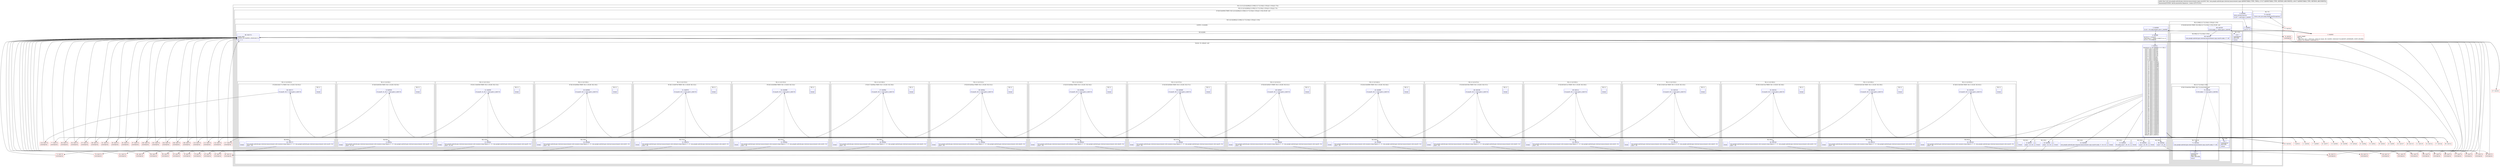 digraph "CFG forcom.google.android.gms.internal.measurement.zzgm.zzc(Ljava\/lang\/Object;Ljava\/lang\/Object;)V" {
subgraph cluster_Region_265218184 {
label = "R(1:(2:(3:1|(3:4|5|66)|(2:(2:69|(2:(2:71|118)|(1:120)))|(1:119)))|(1:73)))";
node [shape=record,color=blue];
subgraph cluster_Region_1425878573 {
label = "R(2:(3:1|(3:4|5|66)|(2:(2:69|(2:(2:71|118)|(1:120)))|(1:119)))|(1:73))";
node [shape=record,color=blue];
subgraph cluster_IfRegion_1589526371 {
label = "IF [B:0:0x0000] THEN: R(3:1|(3:4|5|66)|(2:(2:69|(2:(2:71|118)|(1:120)))|(1:119))) ELSE: null";
node [shape=record,color=blue];
Node_0 [shape=record,label="{0\:\ 0x0000|MTH_ENTER_BLOCK\l|if (r8 != null) goto L_0x0002\l}"];
subgraph cluster_Region_793051802 {
label = "R(3:1|(3:4|5|66)|(2:(2:69|(2:(2:71|118)|(1:120)))|(1:119)))";
node [shape=record,color=blue];
Node_1 [shape=record,label="{1\:\ 0x0002|int r0 = 0\l}"];
subgraph cluster_LoopRegion_627532519 {
label = "LOOP:0: (3:4|5|66)";
node [shape=record,color=blue];
Node_3 [shape=record,label="{3\:\ 0x0006|if (r0 \< r6.zzakj.length) goto L_0x0008\l}"];
subgraph cluster_Region_791743693 {
label = "R(3:4|5|66)";
node [shape=record,color=blue];
Node_4 [shape=record,label="{4\:\ 0x0008|int int r1 = zzca(r0)\llong long r2 = (long) (1048575 & r1)\lint r4 = r6.zzakj[r0]\l}"];
subgraph cluster_SwitchRegion_506220921 {
label = "Switch: 24, default: null";
node [shape=record,color=blue];
Node_5 [shape=record,label="{5\:\ 0x001a|switch(((r1 & 267386880) \>\>\> 20)) \{\l    case 0: goto L_0x016d;\l    case 1: goto L_0x015c;\l    case 2: goto L_0x014b;\l    case 3: goto L_0x013a;\l    case 4: goto L_0x0129;\l    case 5: goto L_0x0118;\l    case 6: goto L_0x0107;\l    case 7: goto L_0x00f5;\l    case 8: goto L_0x00e3;\l    case 9: goto L_0x00de;\l    case 10: goto L_0x00cc;\l    case 11: goto L_0x00ba;\l    case 12: goto L_0x00a8;\l    case 13: goto L_0x0096;\l    case 14: goto L_0x0084;\l    case 15: goto L_0x0072;\l    case 16: goto L_0x0060;\l    case 17: goto L_0x005b;\l    case 18: goto L_0x0054;\l    case 19: goto L_0x0054;\l    case 20: goto L_0x0054;\l    case 21: goto L_0x0054;\l    case 22: goto L_0x0054;\l    case 23: goto L_0x0054;\l    case 24: goto L_0x0054;\l    case 25: goto L_0x0054;\l    case 26: goto L_0x0054;\l    case 27: goto L_0x0054;\l    case 28: goto L_0x0054;\l    case 29: goto L_0x0054;\l    case 30: goto L_0x0054;\l    case 31: goto L_0x0054;\l    case 32: goto L_0x0054;\l    case 33: goto L_0x0054;\l    case 34: goto L_0x0054;\l    case 35: goto L_0x0054;\l    case 36: goto L_0x0054;\l    case 37: goto L_0x0054;\l    case 38: goto L_0x0054;\l    case 39: goto L_0x0054;\l    case 40: goto L_0x0054;\l    case 41: goto L_0x0054;\l    case 42: goto L_0x0054;\l    case 43: goto L_0x0054;\l    case 44: goto L_0x0054;\l    case 45: goto L_0x0054;\l    case 46: goto L_0x0054;\l    case 47: goto L_0x0054;\l    case 48: goto L_0x0054;\l    case 49: goto L_0x0054;\l    case 50: goto L_0x004d;\l    case 51: goto L_0x003b;\l    case 52: goto L_0x003b;\l    case 53: goto L_0x003b;\l    case 54: goto L_0x003b;\l    case 55: goto L_0x003b;\l    case 56: goto L_0x003b;\l    case 57: goto L_0x003b;\l    case 58: goto L_0x003b;\l    case 59: goto L_0x003b;\l    case 60: goto L_0x0036;\l    case 61: goto L_0x0024;\l    case 62: goto L_0x0024;\l    case 63: goto L_0x0024;\l    case 64: goto L_0x0024;\l    case 65: goto L_0x0024;\l    case 66: goto L_0x0024;\l    case 67: goto L_0x0024;\l    case 68: goto L_0x001f;\l    default: goto L_0x001d;\l\}\l}"];
subgraph cluster_Region_626264056 {
label = "R(1:(1:1)(2:65|1))";
node [shape=record,color=blue];
subgraph cluster_IfRegion_364021070 {
label = "IF [B:64:0x0171] THEN: R(1:1) ELSE: R(2:65|1)";
node [shape=record,color=blue];
Node_64 [shape=record,label="{64\:\ 0x0171|if (zza(r8, r0) != true) goto L_0x017d\l}"];
subgraph cluster_Region_1562780018 {
label = "R(1:1)";
node [shape=record,color=blue];
Node_InsnContainer_1612181693 [shape=record,label="{|break\l}"];
}
subgraph cluster_Region_308548784 {
label = "R(2:65|1)";
node [shape=record,color=blue];
Node_65 [shape=record,label="{65\:\ 0x0173|com.google.android.gms.internal.measurement.zzhv.zza((java.lang.Object) r7, r2, com.google.android.gms.internal.measurement.zzhv.zzo(r8, r2))\lzzb(r7, r0)\l}"];
Node_InsnContainer_1333632763 [shape=record,label="{|break\l}"];
}
}
}
subgraph cluster_Region_1251162923 {
label = "R(1:(1:1)(2:62|1))";
node [shape=record,color=blue];
subgraph cluster_IfRegion_210385985 {
label = "IF [B:61:0x0160] THEN: R(1:1) ELSE: R(2:62|1)";
node [shape=record,color=blue];
Node_61 [shape=record,label="{61\:\ 0x0160|if (zza(r8, r0) != true) goto L_0x017d\l}"];
subgraph cluster_Region_642956986 {
label = "R(1:1)";
node [shape=record,color=blue];
Node_InsnContainer_2032087253 [shape=record,label="{|break\l}"];
}
subgraph cluster_Region_737812089 {
label = "R(2:62|1)";
node [shape=record,color=blue];
Node_62 [shape=record,label="{62\:\ 0x0162|com.google.android.gms.internal.measurement.zzhv.zza((java.lang.Object) r7, r2, com.google.android.gms.internal.measurement.zzhv.zzn(r8, r2))\lzzb(r7, r0)\l}"];
Node_InsnContainer_1513546571 [shape=record,label="{|break\l}"];
}
}
}
subgraph cluster_Region_154124613 {
label = "R(1:(1:1)(2:59|1))";
node [shape=record,color=blue];
subgraph cluster_IfRegion_711157437 {
label = "IF [B:58:0x014f] THEN: R(1:1) ELSE: R(2:59|1)";
node [shape=record,color=blue];
Node_58 [shape=record,label="{58\:\ 0x014f|if (zza(r8, r0) != true) goto L_0x017d\l}"];
subgraph cluster_Region_976947636 {
label = "R(1:1)";
node [shape=record,color=blue];
Node_InsnContainer_983703486 [shape=record,label="{|break\l}"];
}
subgraph cluster_Region_412100309 {
label = "R(2:59|1)";
node [shape=record,color=blue];
Node_59 [shape=record,label="{59\:\ 0x0151|com.google.android.gms.internal.measurement.zzhv.zza((java.lang.Object) r7, r2, com.google.android.gms.internal.measurement.zzhv.zzl(r8, r2))\lzzb(r7, r0)\l}"];
Node_InsnContainer_1466146586 [shape=record,label="{|break\l}"];
}
}
}
subgraph cluster_Region_540105050 {
label = "R(1:(1:1)(2:56|1))";
node [shape=record,color=blue];
subgraph cluster_IfRegion_1160079794 {
label = "IF [B:55:0x013e] THEN: R(1:1) ELSE: R(2:56|1)";
node [shape=record,color=blue];
Node_55 [shape=record,label="{55\:\ 0x013e|if (zza(r8, r0) != true) goto L_0x017d\l}"];
subgraph cluster_Region_1109754433 {
label = "R(1:1)";
node [shape=record,color=blue];
Node_InsnContainer_1758476884 [shape=record,label="{|break\l}"];
}
subgraph cluster_Region_1045937849 {
label = "R(2:56|1)";
node [shape=record,color=blue];
Node_56 [shape=record,label="{56\:\ 0x0140|com.google.android.gms.internal.measurement.zzhv.zza((java.lang.Object) r7, r2, com.google.android.gms.internal.measurement.zzhv.zzl(r8, r2))\lzzb(r7, r0)\l}"];
Node_InsnContainer_587264795 [shape=record,label="{|break\l}"];
}
}
}
subgraph cluster_Region_156341672 {
label = "R(1:(1:1)(2:53|1))";
node [shape=record,color=blue];
subgraph cluster_IfRegion_263217472 {
label = "IF [B:52:0x012d] THEN: R(1:1) ELSE: R(2:53|1)";
node [shape=record,color=blue];
Node_52 [shape=record,label="{52\:\ 0x012d|if (zza(r8, r0) != true) goto L_0x017d\l}"];
subgraph cluster_Region_1728588105 {
label = "R(1:1)";
node [shape=record,color=blue];
Node_InsnContainer_241417574 [shape=record,label="{|break\l}"];
}
subgraph cluster_Region_370104557 {
label = "R(2:53|1)";
node [shape=record,color=blue];
Node_53 [shape=record,label="{53\:\ 0x012f|com.google.android.gms.internal.measurement.zzhv.zzb((java.lang.Object) r7, r2, com.google.android.gms.internal.measurement.zzhv.zzk(r8, r2))\lzzb(r7, r0)\l}"];
Node_InsnContainer_710872986 [shape=record,label="{|break\l}"];
}
}
}
subgraph cluster_Region_791032748 {
label = "R(1:(1:1)(2:50|1))";
node [shape=record,color=blue];
subgraph cluster_IfRegion_2013911911 {
label = "IF [B:49:0x011c] THEN: R(1:1) ELSE: R(2:50|1)";
node [shape=record,color=blue];
Node_49 [shape=record,label="{49\:\ 0x011c|if (zza(r8, r0) != true) goto L_0x017d\l}"];
subgraph cluster_Region_155325792 {
label = "R(1:1)";
node [shape=record,color=blue];
Node_InsnContainer_450433443 [shape=record,label="{|break\l}"];
}
subgraph cluster_Region_2066223273 {
label = "R(2:50|1)";
node [shape=record,color=blue];
Node_50 [shape=record,label="{50\:\ 0x011e|com.google.android.gms.internal.measurement.zzhv.zza((java.lang.Object) r7, r2, com.google.android.gms.internal.measurement.zzhv.zzl(r8, r2))\lzzb(r7, r0)\l}"];
Node_InsnContainer_1219030717 [shape=record,label="{|break\l}"];
}
}
}
subgraph cluster_Region_1443696471 {
label = "R(1:(1:1)(2:47|1))";
node [shape=record,color=blue];
subgraph cluster_IfRegion_2006893805 {
label = "IF [B:46:0x010b] THEN: R(1:1) ELSE: R(2:47|1)";
node [shape=record,color=blue];
Node_46 [shape=record,label="{46\:\ 0x010b|if (zza(r8, r0) != true) goto L_0x017d\l}"];
subgraph cluster_Region_1342044643 {
label = "R(1:1)";
node [shape=record,color=blue];
Node_InsnContainer_494644662 [shape=record,label="{|break\l}"];
}
subgraph cluster_Region_465187523 {
label = "R(2:47|1)";
node [shape=record,color=blue];
Node_47 [shape=record,label="{47\:\ 0x010d|com.google.android.gms.internal.measurement.zzhv.zzb((java.lang.Object) r7, r2, com.google.android.gms.internal.measurement.zzhv.zzk(r8, r2))\lzzb(r7, r0)\l}"];
Node_InsnContainer_313091490 [shape=record,label="{|break\l}"];
}
}
}
subgraph cluster_Region_752924439 {
label = "R(1:(1:1)(2:44|1))";
node [shape=record,color=blue];
subgraph cluster_IfRegion_769527856 {
label = "IF [B:43:0x00f9] THEN: R(1:1) ELSE: R(2:44|1)";
node [shape=record,color=blue];
Node_43 [shape=record,label="{43\:\ 0x00f9|if (zza(r8, r0) != true) goto L_0x017d\l}"];
subgraph cluster_Region_208826761 {
label = "R(1:1)";
node [shape=record,color=blue];
Node_InsnContainer_1277459372 [shape=record,label="{|break\l}"];
}
subgraph cluster_Region_373874810 {
label = "R(2:44|1)";
node [shape=record,color=blue];
Node_44 [shape=record,label="{44\:\ 0x00fb|com.google.android.gms.internal.measurement.zzhv.zza((java.lang.Object) r7, r2, com.google.android.gms.internal.measurement.zzhv.zzm(r8, r2))\lzzb(r7, r0)\l}"];
Node_InsnContainer_360285183 [shape=record,label="{|break\l}"];
}
}
}
subgraph cluster_Region_1015596616 {
label = "R(1:(1:1)(2:41|1))";
node [shape=record,color=blue];
subgraph cluster_IfRegion_393279474 {
label = "IF [B:40:0x00e7] THEN: R(1:1) ELSE: R(2:41|1)";
node [shape=record,color=blue];
Node_40 [shape=record,label="{40\:\ 0x00e7|if (zza(r8, r0) != true) goto L_0x017d\l}"];
subgraph cluster_Region_602474089 {
label = "R(1:1)";
node [shape=record,color=blue];
Node_InsnContainer_1283453091 [shape=record,label="{|break\l}"];
}
subgraph cluster_Region_1561781237 {
label = "R(2:41|1)";
node [shape=record,color=blue];
Node_41 [shape=record,label="{41\:\ 0x00e9|com.google.android.gms.internal.measurement.zzhv.zza((java.lang.Object) r7, r2, com.google.android.gms.internal.measurement.zzhv.zzp(r8, r2))\lzzb(r7, r0)\l}"];
Node_InsnContainer_356578472 [shape=record,label="{|break\l}"];
}
}
}
subgraph cluster_Region_9713655 {
label = "R(2:38|1)";
node [shape=record,color=blue];
Node_38 [shape=record,label="{38\:\ 0x00de|zza(r7, r8, r0)\l}"];
Node_InsnContainer_1870715598 [shape=record,label="{|break\l}"];
}
subgraph cluster_Region_78730009 {
label = "R(1:(1:1)(2:37|1))";
node [shape=record,color=blue];
subgraph cluster_IfRegion_1368280239 {
label = "IF [B:36:0x00d0] THEN: R(1:1) ELSE: R(2:37|1)";
node [shape=record,color=blue];
Node_36 [shape=record,label="{36\:\ 0x00d0|if (zza(r8, r0) != true) goto L_0x017d\l}"];
subgraph cluster_Region_930628036 {
label = "R(1:1)";
node [shape=record,color=blue];
Node_InsnContainer_621745719 [shape=record,label="{|break\l}"];
}
subgraph cluster_Region_1095888395 {
label = "R(2:37|1)";
node [shape=record,color=blue];
Node_37 [shape=record,label="{37\:\ 0x00d2|com.google.android.gms.internal.measurement.zzhv.zza((java.lang.Object) r7, r2, com.google.android.gms.internal.measurement.zzhv.zzp(r8, r2))\lzzb(r7, r0)\l}"];
Node_InsnContainer_1286668018 [shape=record,label="{|break\l}"];
}
}
}
subgraph cluster_Region_1108821478 {
label = "R(1:(1:1)(2:34|1))";
node [shape=record,color=blue];
subgraph cluster_IfRegion_724739231 {
label = "IF [B:33:0x00be] THEN: R(1:1) ELSE: R(2:34|1)";
node [shape=record,color=blue];
Node_33 [shape=record,label="{33\:\ 0x00be|if (zza(r8, r0) != true) goto L_0x017d\l}"];
subgraph cluster_Region_932465153 {
label = "R(1:1)";
node [shape=record,color=blue];
Node_InsnContainer_1794595946 [shape=record,label="{|break\l}"];
}
subgraph cluster_Region_179832193 {
label = "R(2:34|1)";
node [shape=record,color=blue];
Node_34 [shape=record,label="{34\:\ 0x00c0|com.google.android.gms.internal.measurement.zzhv.zzb((java.lang.Object) r7, r2, com.google.android.gms.internal.measurement.zzhv.zzk(r8, r2))\lzzb(r7, r0)\l}"];
Node_InsnContainer_561735848 [shape=record,label="{|break\l}"];
}
}
}
subgraph cluster_Region_1497047316 {
label = "R(1:(1:1)(2:31|1))";
node [shape=record,color=blue];
subgraph cluster_IfRegion_695257933 {
label = "IF [B:30:0x00ac] THEN: R(1:1) ELSE: R(2:31|1)";
node [shape=record,color=blue];
Node_30 [shape=record,label="{30\:\ 0x00ac|if (zza(r8, r0) != true) goto L_0x017d\l}"];
subgraph cluster_Region_1282059376 {
label = "R(1:1)";
node [shape=record,color=blue];
Node_InsnContainer_472821147 [shape=record,label="{|break\l}"];
}
subgraph cluster_Region_1738492382 {
label = "R(2:31|1)";
node [shape=record,color=blue];
Node_31 [shape=record,label="{31\:\ 0x00ae|com.google.android.gms.internal.measurement.zzhv.zzb((java.lang.Object) r7, r2, com.google.android.gms.internal.measurement.zzhv.zzk(r8, r2))\lzzb(r7, r0)\l}"];
Node_InsnContainer_1726654622 [shape=record,label="{|break\l}"];
}
}
}
subgraph cluster_Region_1717114582 {
label = "R(1:(1:1)(2:28|1))";
node [shape=record,color=blue];
subgraph cluster_IfRegion_1496780782 {
label = "IF [B:27:0x009a] THEN: R(1:1) ELSE: R(2:28|1)";
node [shape=record,color=blue];
Node_27 [shape=record,label="{27\:\ 0x009a|if (zza(r8, r0) != true) goto L_0x017d\l}"];
subgraph cluster_Region_2143891265 {
label = "R(1:1)";
node [shape=record,color=blue];
Node_InsnContainer_375527254 [shape=record,label="{|break\l}"];
}
subgraph cluster_Region_334073156 {
label = "R(2:28|1)";
node [shape=record,color=blue];
Node_28 [shape=record,label="{28\:\ 0x009c|com.google.android.gms.internal.measurement.zzhv.zzb((java.lang.Object) r7, r2, com.google.android.gms.internal.measurement.zzhv.zzk(r8, r2))\lzzb(r7, r0)\l}"];
Node_InsnContainer_637530972 [shape=record,label="{|break\l}"];
}
}
}
subgraph cluster_Region_188657299 {
label = "R(1:(1:1)(2:25|1))";
node [shape=record,color=blue];
subgraph cluster_IfRegion_1022105303 {
label = "IF [B:24:0x0088] THEN: R(1:1) ELSE: R(2:25|1)";
node [shape=record,color=blue];
Node_24 [shape=record,label="{24\:\ 0x0088|if (zza(r8, r0) != true) goto L_0x017d\l}"];
subgraph cluster_Region_1035676562 {
label = "R(1:1)";
node [shape=record,color=blue];
Node_InsnContainer_1004880852 [shape=record,label="{|break\l}"];
}
subgraph cluster_Region_564160813 {
label = "R(2:25|1)";
node [shape=record,color=blue];
Node_25 [shape=record,label="{25\:\ 0x008a|com.google.android.gms.internal.measurement.zzhv.zza((java.lang.Object) r7, r2, com.google.android.gms.internal.measurement.zzhv.zzl(r8, r2))\lzzb(r7, r0)\l}"];
Node_InsnContainer_1641689831 [shape=record,label="{|break\l}"];
}
}
}
subgraph cluster_Region_535708281 {
label = "R(1:(1:1)(2:22|1))";
node [shape=record,color=blue];
subgraph cluster_IfRegion_1082743432 {
label = "IF [B:21:0x0076] THEN: R(1:1) ELSE: R(2:22|1)";
node [shape=record,color=blue];
Node_21 [shape=record,label="{21\:\ 0x0076|if (zza(r8, r0) != true) goto L_0x017d\l}"];
subgraph cluster_Region_2070748589 {
label = "R(1:1)";
node [shape=record,color=blue];
Node_InsnContainer_1787235063 [shape=record,label="{|break\l}"];
}
subgraph cluster_Region_534084720 {
label = "R(2:22|1)";
node [shape=record,color=blue];
Node_22 [shape=record,label="{22\:\ 0x0078|com.google.android.gms.internal.measurement.zzhv.zzb((java.lang.Object) r7, r2, com.google.android.gms.internal.measurement.zzhv.zzk(r8, r2))\lzzb(r7, r0)\l}"];
Node_InsnContainer_1517961290 [shape=record,label="{|break\l}"];
}
}
}
subgraph cluster_Region_938093814 {
label = "R(1:(1:1)(2:19|1))";
node [shape=record,color=blue];
subgraph cluster_IfRegion_1129552883 {
label = "IF [B:18:0x0064] THEN: R(1:1) ELSE: R(2:19|1)";
node [shape=record,color=blue];
Node_18 [shape=record,label="{18\:\ 0x0064|if (zza(r8, r0) != true) goto L_0x017d\l}"];
subgraph cluster_Region_611962835 {
label = "R(1:1)";
node [shape=record,color=blue];
Node_InsnContainer_1996208409 [shape=record,label="{|break\l}"];
}
subgraph cluster_Region_1637383093 {
label = "R(2:19|1)";
node [shape=record,color=blue];
Node_19 [shape=record,label="{19\:\ 0x0066|com.google.android.gms.internal.measurement.zzhv.zza((java.lang.Object) r7, r2, com.google.android.gms.internal.measurement.zzhv.zzl(r8, r2))\lzzb(r7, r0)\l}"];
Node_InsnContainer_2123091868 [shape=record,label="{|break\l}"];
}
}
}
subgraph cluster_Region_1808740372 {
label = "R(2:16|1)";
node [shape=record,color=blue];
Node_16 [shape=record,label="{16\:\ 0x005b|zza(r7, r8, r0)\l}"];
Node_InsnContainer_417382695 [shape=record,label="{|break\l}"];
}
subgraph cluster_Region_258706036 {
label = "R(2:15|1)";
node [shape=record,color=blue];
Node_15 [shape=record,label="{15\:\ 0x0054|r6.zzakw.zza(r7, r8, r2)\l}"];
Node_InsnContainer_1921880767 [shape=record,label="{|break\l}"];
}
subgraph cluster_Region_974262800 {
label = "R(2:14|1)";
node [shape=record,color=blue];
Node_14 [shape=record,label="{14\:\ 0x004d|com.google.android.gms.internal.measurement.zzgz.zza(r6.zzakz, r7, r8, r2)\l}"];
Node_InsnContainer_1502994054 [shape=record,label="{|break\l}"];
}
subgraph cluster_Region_2042760455 {
label = "R(1:(1:1)(2:13|1))";
node [shape=record,color=blue];
subgraph cluster_IfRegion_1607333857 {
label = "IF [B:12:0x003f] THEN: R(1:1) ELSE: R(2:13|1)";
node [shape=record,color=blue];
Node_12 [shape=record,label="{12\:\ 0x003f|if (zza(r8, r4, r0) != true) goto L_0x017d\l}"];
subgraph cluster_Region_1731527393 {
label = "R(1:1)";
node [shape=record,color=blue];
Node_InsnContainer_2033413330 [shape=record,label="{|break\l}"];
}
subgraph cluster_Region_10384360 {
label = "R(2:13|1)";
node [shape=record,color=blue];
Node_13 [shape=record,label="{13\:\ 0x0041|com.google.android.gms.internal.measurement.zzhv.zza((java.lang.Object) r7, r2, com.google.android.gms.internal.measurement.zzhv.zzp(r8, r2))\lzzb(r7, r4, r0)\l}"];
Node_InsnContainer_245759132 [shape=record,label="{|break\l}"];
}
}
}
subgraph cluster_Region_578418077 {
label = "R(2:10|1)";
node [shape=record,color=blue];
Node_10 [shape=record,label="{10\:\ 0x0036|zzb(r7, r8, r0)\l}"];
Node_InsnContainer_1743151738 [shape=record,label="{|break\l}"];
}
subgraph cluster_Region_680220269 {
label = "R(1:(1:1)(2:9|1))";
node [shape=record,color=blue];
subgraph cluster_IfRegion_807677526 {
label = "IF [B:8:0x0028] THEN: R(1:1) ELSE: R(2:9|1)";
node [shape=record,color=blue];
Node_8 [shape=record,label="{8\:\ 0x0028|if (zza(r8, r4, r0) != true) goto L_0x017d\l}"];
subgraph cluster_Region_1253894738 {
label = "R(1:1)";
node [shape=record,color=blue];
Node_InsnContainer_1809624709 [shape=record,label="{|break\l}"];
}
subgraph cluster_Region_6726988 {
label = "R(2:9|1)";
node [shape=record,color=blue];
Node_9 [shape=record,label="{9\:\ 0x002a|com.google.android.gms.internal.measurement.zzhv.zza((java.lang.Object) r7, r2, com.google.android.gms.internal.measurement.zzhv.zzp(r8, r2))\lzzb(r7, r4, r0)\l}"];
Node_InsnContainer_1073607734 [shape=record,label="{|break\l}"];
}
}
}
subgraph cluster_Region_1930729371 {
label = "R(2:6|1)";
node [shape=record,color=blue];
Node_6 [shape=record,label="{6\:\ 0x001f|zzb(r7, r8, r0)\l}"];
Node_InsnContainer_1295512986 [shape=record,label="{|break\l}"];
}
}
Node_66 [shape=record,label="{66\:\ 0x017d|LOOP_END\lLOOP:0: B:2:0x0003\-\>B:66:0x017d\l|r0 += 3\l}"];
}
}
subgraph cluster_Region_1626634260 {
label = "R(2:(2:69|(2:(2:71|118)|(1:120)))|(1:119))";
node [shape=record,color=blue];
subgraph cluster_IfRegion_1850886665 {
label = "IF [B:68:0x0183] THEN: R(2:69|(2:(2:71|118)|(1:120))) ELSE: null";
node [shape=record,color=blue];
Node_68 [shape=record,label="{68\:\ 0x0183|if (r6.zzakq == false) goto L_0x0185\l}"];
subgraph cluster_Region_1054756785 {
label = "R(2:69|(2:(2:71|118)|(1:120)))";
node [shape=record,color=blue];
Node_69 [shape=record,label="{69\:\ 0x0185|com.google.android.gms.internal.measurement.zzgz.zza(r6.zzakx, r7, r8)\l}"];
subgraph cluster_Region_1278736085 {
label = "R(2:(2:71|118)|(1:120))";
node [shape=record,color=blue];
subgraph cluster_IfRegion_255857567 {
label = "IF [B:70:0x018c] THEN: R(2:71|118) ELSE: null";
node [shape=record,color=blue];
Node_70 [shape=record,label="{70\:\ 0x018c|if (r6.zzako == true) goto L_0x018e\l}"];
subgraph cluster_Region_1933447804 {
label = "R(2:71|118)";
node [shape=record,color=blue];
Node_71 [shape=record,label="{71\:\ 0x018e|com.google.android.gms.internal.measurement.zzgz.zza(r6.zzaky, r7, r8)\l}"];
Node_118 [shape=record,label="{118\:\ ?|SYNTHETIC\lRETURN\lORIG_RETURN\l|return\l}"];
}
}
subgraph cluster_Region_1062303853 {
label = "R(1:120)";
node [shape=record,color=blue];
Node_120 [shape=record,label="{120\:\ ?|SYNTHETIC\lRETURN\l|return\l}"];
}
}
}
}
subgraph cluster_Region_1277407244 {
label = "R(1:119)";
node [shape=record,color=blue];
Node_119 [shape=record,label="{119\:\ ?|SYNTHETIC\lRETURN\l|return\l}"];
}
}
}
}
subgraph cluster_Region_1139838716 {
label = "R(1:73)";
node [shape=record,color=blue];
Node_73 [shape=record,label="{73\:\ 0x0199|throw new java.lang.NullPointerException()\l}"];
}
}
}
Node_2 [shape=record,color=red,label="{2\:\ 0x0003|LOOP_START\lPHI: r0 \l  PHI: (r0v1 int) = (r0v0 int), (r0v6 int) binds: [B:1:0x0002, B:66:0x017d] A[DONT_GENERATE, DONT_INLINE]\lLOOP:0: B:2:0x0003\-\>B:66:0x017d\l}"];
Node_7 [shape=record,color=red,label="{7\:\ 0x0024}"];
Node_11 [shape=record,color=red,label="{11\:\ 0x003b}"];
Node_17 [shape=record,color=red,label="{17\:\ 0x0060}"];
Node_20 [shape=record,color=red,label="{20\:\ 0x0072}"];
Node_23 [shape=record,color=red,label="{23\:\ 0x0084}"];
Node_26 [shape=record,color=red,label="{26\:\ 0x0096}"];
Node_29 [shape=record,color=red,label="{29\:\ 0x00a8}"];
Node_32 [shape=record,color=red,label="{32\:\ 0x00ba}"];
Node_35 [shape=record,color=red,label="{35\:\ 0x00cc}"];
Node_39 [shape=record,color=red,label="{39\:\ 0x00e3}"];
Node_42 [shape=record,color=red,label="{42\:\ 0x00f5}"];
Node_45 [shape=record,color=red,label="{45\:\ 0x0107}"];
Node_48 [shape=record,color=red,label="{48\:\ 0x0118}"];
Node_51 [shape=record,color=red,label="{51\:\ 0x0129}"];
Node_54 [shape=record,color=red,label="{54\:\ 0x013a}"];
Node_57 [shape=record,color=red,label="{57\:\ 0x014b}"];
Node_60 [shape=record,color=red,label="{60\:\ 0x015c}"];
Node_63 [shape=record,color=red,label="{63\:\ 0x016d}"];
Node_67 [shape=record,color=red,label="{67\:\ 0x0181}"];
Node_72 [shape=record,color=red,label="{72\:\ 0x0194}"];
Node_74 [shape=record,color=red,label="{74\:\ 0x0181|SYNTHETIC\l}"];
Node_75 [shape=record,color=red,label="{75\:\ 0x017d|SYNTHETIC\l}"];
Node_76 [shape=record,color=red,label="{76\:\ 0x017d|SYNTHETIC\l}"];
Node_77 [shape=record,color=red,label="{77\:\ 0x017d|SYNTHETIC\l}"];
Node_78 [shape=record,color=red,label="{78\:\ 0x017d|SYNTHETIC\l}"];
Node_79 [shape=record,color=red,label="{79\:\ 0x017d|SYNTHETIC\l}"];
Node_80 [shape=record,color=red,label="{80\:\ 0x017d|SYNTHETIC\l}"];
Node_81 [shape=record,color=red,label="{81\:\ 0x017d|SYNTHETIC\l}"];
Node_82 [shape=record,color=red,label="{82\:\ 0x017d|SYNTHETIC\l}"];
Node_83 [shape=record,color=red,label="{83\:\ 0x017d|SYNTHETIC\l}"];
Node_84 [shape=record,color=red,label="{84\:\ 0x017d|SYNTHETIC\l}"];
Node_85 [shape=record,color=red,label="{85\:\ 0x017d|SYNTHETIC\l}"];
Node_86 [shape=record,color=red,label="{86\:\ 0x017d|SYNTHETIC\l}"];
Node_87 [shape=record,color=red,label="{87\:\ 0x017d|SYNTHETIC\l}"];
Node_88 [shape=record,color=red,label="{88\:\ 0x017d|SYNTHETIC\l}"];
Node_89 [shape=record,color=red,label="{89\:\ 0x017d|SYNTHETIC\l}"];
Node_90 [shape=record,color=red,label="{90\:\ 0x017d|SYNTHETIC\l}"];
Node_91 [shape=record,color=red,label="{91\:\ 0x017d|SYNTHETIC\l}"];
Node_92 [shape=record,color=red,label="{92\:\ 0x017d|SYNTHETIC\l}"];
Node_93 [shape=record,color=red,label="{93\:\ 0x017d|SYNTHETIC\l}"];
Node_94 [shape=record,color=red,label="{94\:\ 0x017d|SYNTHETIC\l}"];
Node_95 [shape=record,color=red,label="{95\:\ 0x017d|SYNTHETIC\l}"];
Node_96 [shape=record,color=red,label="{96\:\ 0x017d|SYNTHETIC\l}"];
Node_97 [shape=record,color=red,label="{97\:\ 0x017d|SYNTHETIC\l}"];
Node_98 [shape=record,color=red,label="{98\:\ 0x017d|SYNTHETIC\l}"];
Node_99 [shape=record,color=red,label="{99\:\ 0x017d|SYNTHETIC\l}"];
Node_100 [shape=record,color=red,label="{100\:\ 0x017d|SYNTHETIC\l}"];
Node_101 [shape=record,color=red,label="{101\:\ 0x017d|SYNTHETIC\l}"];
Node_102 [shape=record,color=red,label="{102\:\ 0x017d|SYNTHETIC\l}"];
Node_103 [shape=record,color=red,label="{103\:\ 0x017d|SYNTHETIC\l}"];
Node_104 [shape=record,color=red,label="{104\:\ 0x017d|SYNTHETIC\l}"];
Node_105 [shape=record,color=red,label="{105\:\ 0x017d|SYNTHETIC\l}"];
Node_106 [shape=record,color=red,label="{106\:\ 0x017d|SYNTHETIC\l}"];
Node_107 [shape=record,color=red,label="{107\:\ 0x017d|SYNTHETIC\l}"];
Node_108 [shape=record,color=red,label="{108\:\ 0x017d|SYNTHETIC\l}"];
Node_109 [shape=record,color=red,label="{109\:\ 0x017d|SYNTHETIC\l}"];
Node_110 [shape=record,color=red,label="{110\:\ 0x017d|SYNTHETIC\l}"];
Node_111 [shape=record,color=red,label="{111\:\ 0x017d|SYNTHETIC\l}"];
Node_112 [shape=record,color=red,label="{112\:\ 0x017d|SYNTHETIC\l}"];
Node_113 [shape=record,color=red,label="{113\:\ 0x017d|SYNTHETIC\l}"];
Node_114 [shape=record,color=red,label="{114\:\ 0x017d|SYNTHETIC\l}"];
Node_115 [shape=record,color=red,label="{115\:\ 0x017d|SYNTHETIC\l}"];
Node_116 [shape=record,color=red,label="{116\:\ 0x017d|SYNTHETIC\l}"];
Node_117 [shape=record,color=red,label="{117\:\ 0x017d|SYNTHETIC\l}"];
MethodNode[shape=record,label="{public final void com.google.android.gms.internal.measurement.zzgm.zzc((r6v0 'this' com.google.android.gms.internal.measurement.zzgm A[IMMUTABLE_TYPE, THIS]), (r7v0 T A[IMMUTABLE_TYPE, METHOD_ARGUMENT]), (r8v0 T A[IMMUTABLE_TYPE, METHOD_ARGUMENT]))  | Annotation[SYSTEM, dalvik.annotation.Signature, \{value=[(TT;TT;)V]\}]\l}"];
MethodNode -> Node_0;
Node_0 -> Node_1;
Node_0 -> Node_72[style=dashed];
Node_1 -> Node_2;
Node_3 -> Node_4;
Node_3 -> Node_74[style=dashed];
Node_4 -> Node_5;
Node_5 -> Node_6;
Node_5 -> Node_7;
Node_5 -> Node_10;
Node_5 -> Node_11;
Node_5 -> Node_14;
Node_5 -> Node_15;
Node_5 -> Node_16;
Node_5 -> Node_17;
Node_5 -> Node_20;
Node_5 -> Node_23;
Node_5 -> Node_26;
Node_5 -> Node_29;
Node_5 -> Node_32;
Node_5 -> Node_35;
Node_5 -> Node_38;
Node_5 -> Node_39;
Node_5 -> Node_42;
Node_5 -> Node_45;
Node_5 -> Node_48;
Node_5 -> Node_51;
Node_5 -> Node_54;
Node_5 -> Node_57;
Node_5 -> Node_60;
Node_5 -> Node_63;
Node_5 -> Node_117;
Node_64 -> Node_65[style=dashed];
Node_64 -> Node_116;
Node_65 -> Node_75;
Node_61 -> Node_62[style=dashed];
Node_61 -> Node_114;
Node_62 -> Node_115;
Node_58 -> Node_59[style=dashed];
Node_58 -> Node_112;
Node_59 -> Node_113;
Node_55 -> Node_56[style=dashed];
Node_55 -> Node_110;
Node_56 -> Node_111;
Node_52 -> Node_53[style=dashed];
Node_52 -> Node_108;
Node_53 -> Node_109;
Node_49 -> Node_50[style=dashed];
Node_49 -> Node_106;
Node_50 -> Node_107;
Node_46 -> Node_47[style=dashed];
Node_46 -> Node_104;
Node_47 -> Node_105;
Node_43 -> Node_44[style=dashed];
Node_43 -> Node_102;
Node_44 -> Node_103;
Node_40 -> Node_41[style=dashed];
Node_40 -> Node_100;
Node_41 -> Node_101;
Node_38 -> Node_99;
Node_36 -> Node_37[style=dashed];
Node_36 -> Node_97;
Node_37 -> Node_98;
Node_33 -> Node_34[style=dashed];
Node_33 -> Node_95;
Node_34 -> Node_96;
Node_30 -> Node_31[style=dashed];
Node_30 -> Node_93;
Node_31 -> Node_94;
Node_27 -> Node_28[style=dashed];
Node_27 -> Node_91;
Node_28 -> Node_92;
Node_24 -> Node_25[style=dashed];
Node_24 -> Node_89;
Node_25 -> Node_90;
Node_21 -> Node_22[style=dashed];
Node_21 -> Node_87;
Node_22 -> Node_88;
Node_18 -> Node_19[style=dashed];
Node_18 -> Node_85;
Node_19 -> Node_86;
Node_16 -> Node_84;
Node_15 -> Node_83;
Node_14 -> Node_82;
Node_12 -> Node_13[style=dashed];
Node_12 -> Node_80;
Node_13 -> Node_81;
Node_10 -> Node_79;
Node_8 -> Node_9[style=dashed];
Node_8 -> Node_77;
Node_9 -> Node_78;
Node_6 -> Node_76;
Node_66 -> Node_2;
Node_68 -> Node_69;
Node_68 -> Node_119[style=dashed];
Node_69 -> Node_70;
Node_70 -> Node_71;
Node_70 -> Node_120[style=dashed];
Node_71 -> Node_118;
Node_2 -> Node_3;
Node_7 -> Node_8;
Node_11 -> Node_12;
Node_17 -> Node_18;
Node_20 -> Node_21;
Node_23 -> Node_24;
Node_26 -> Node_27;
Node_29 -> Node_30;
Node_32 -> Node_33;
Node_35 -> Node_36;
Node_39 -> Node_40;
Node_42 -> Node_43;
Node_45 -> Node_46;
Node_48 -> Node_49;
Node_51 -> Node_52;
Node_54 -> Node_55;
Node_57 -> Node_58;
Node_60 -> Node_61;
Node_63 -> Node_64;
Node_67 -> Node_68;
Node_72 -> Node_73;
Node_74 -> Node_67;
Node_75 -> Node_66;
Node_76 -> Node_66;
Node_77 -> Node_66;
Node_78 -> Node_66;
Node_79 -> Node_66;
Node_80 -> Node_66;
Node_81 -> Node_66;
Node_82 -> Node_66;
Node_83 -> Node_66;
Node_84 -> Node_66;
Node_85 -> Node_66;
Node_86 -> Node_66;
Node_87 -> Node_66;
Node_88 -> Node_66;
Node_89 -> Node_66;
Node_90 -> Node_66;
Node_91 -> Node_66;
Node_92 -> Node_66;
Node_93 -> Node_66;
Node_94 -> Node_66;
Node_95 -> Node_66;
Node_96 -> Node_66;
Node_97 -> Node_66;
Node_98 -> Node_66;
Node_99 -> Node_66;
Node_100 -> Node_66;
Node_101 -> Node_66;
Node_102 -> Node_66;
Node_103 -> Node_66;
Node_104 -> Node_66;
Node_105 -> Node_66;
Node_106 -> Node_66;
Node_107 -> Node_66;
Node_108 -> Node_66;
Node_109 -> Node_66;
Node_110 -> Node_66;
Node_111 -> Node_66;
Node_112 -> Node_66;
Node_113 -> Node_66;
Node_114 -> Node_66;
Node_115 -> Node_66;
Node_116 -> Node_66;
Node_117 -> Node_66;
}

